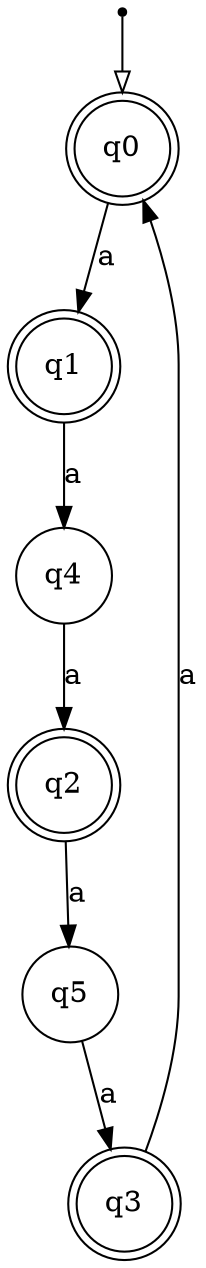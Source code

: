 digraph {
  node [shape=point]; __start;
  node [shape = doublecircle]; q0;
  node [shape = doublecircle]; q1;
  node [shape = doublecircle]; q2;
  node [shape = doublecircle]; q3;
  node [shape = circle]; q4;
  node [shape = circle]; q5;

  __start -> q0 [arrowhead = empty];
  q0 -> q1 [label = "a"];
  q1 -> q4 [label = "a"];
  q2 -> q5 [label = "a"];
  q3 -> q0 [label = "a"];
  q4 -> q2 [label = "a"];
  q5 -> q3 [label = "a"];
}
